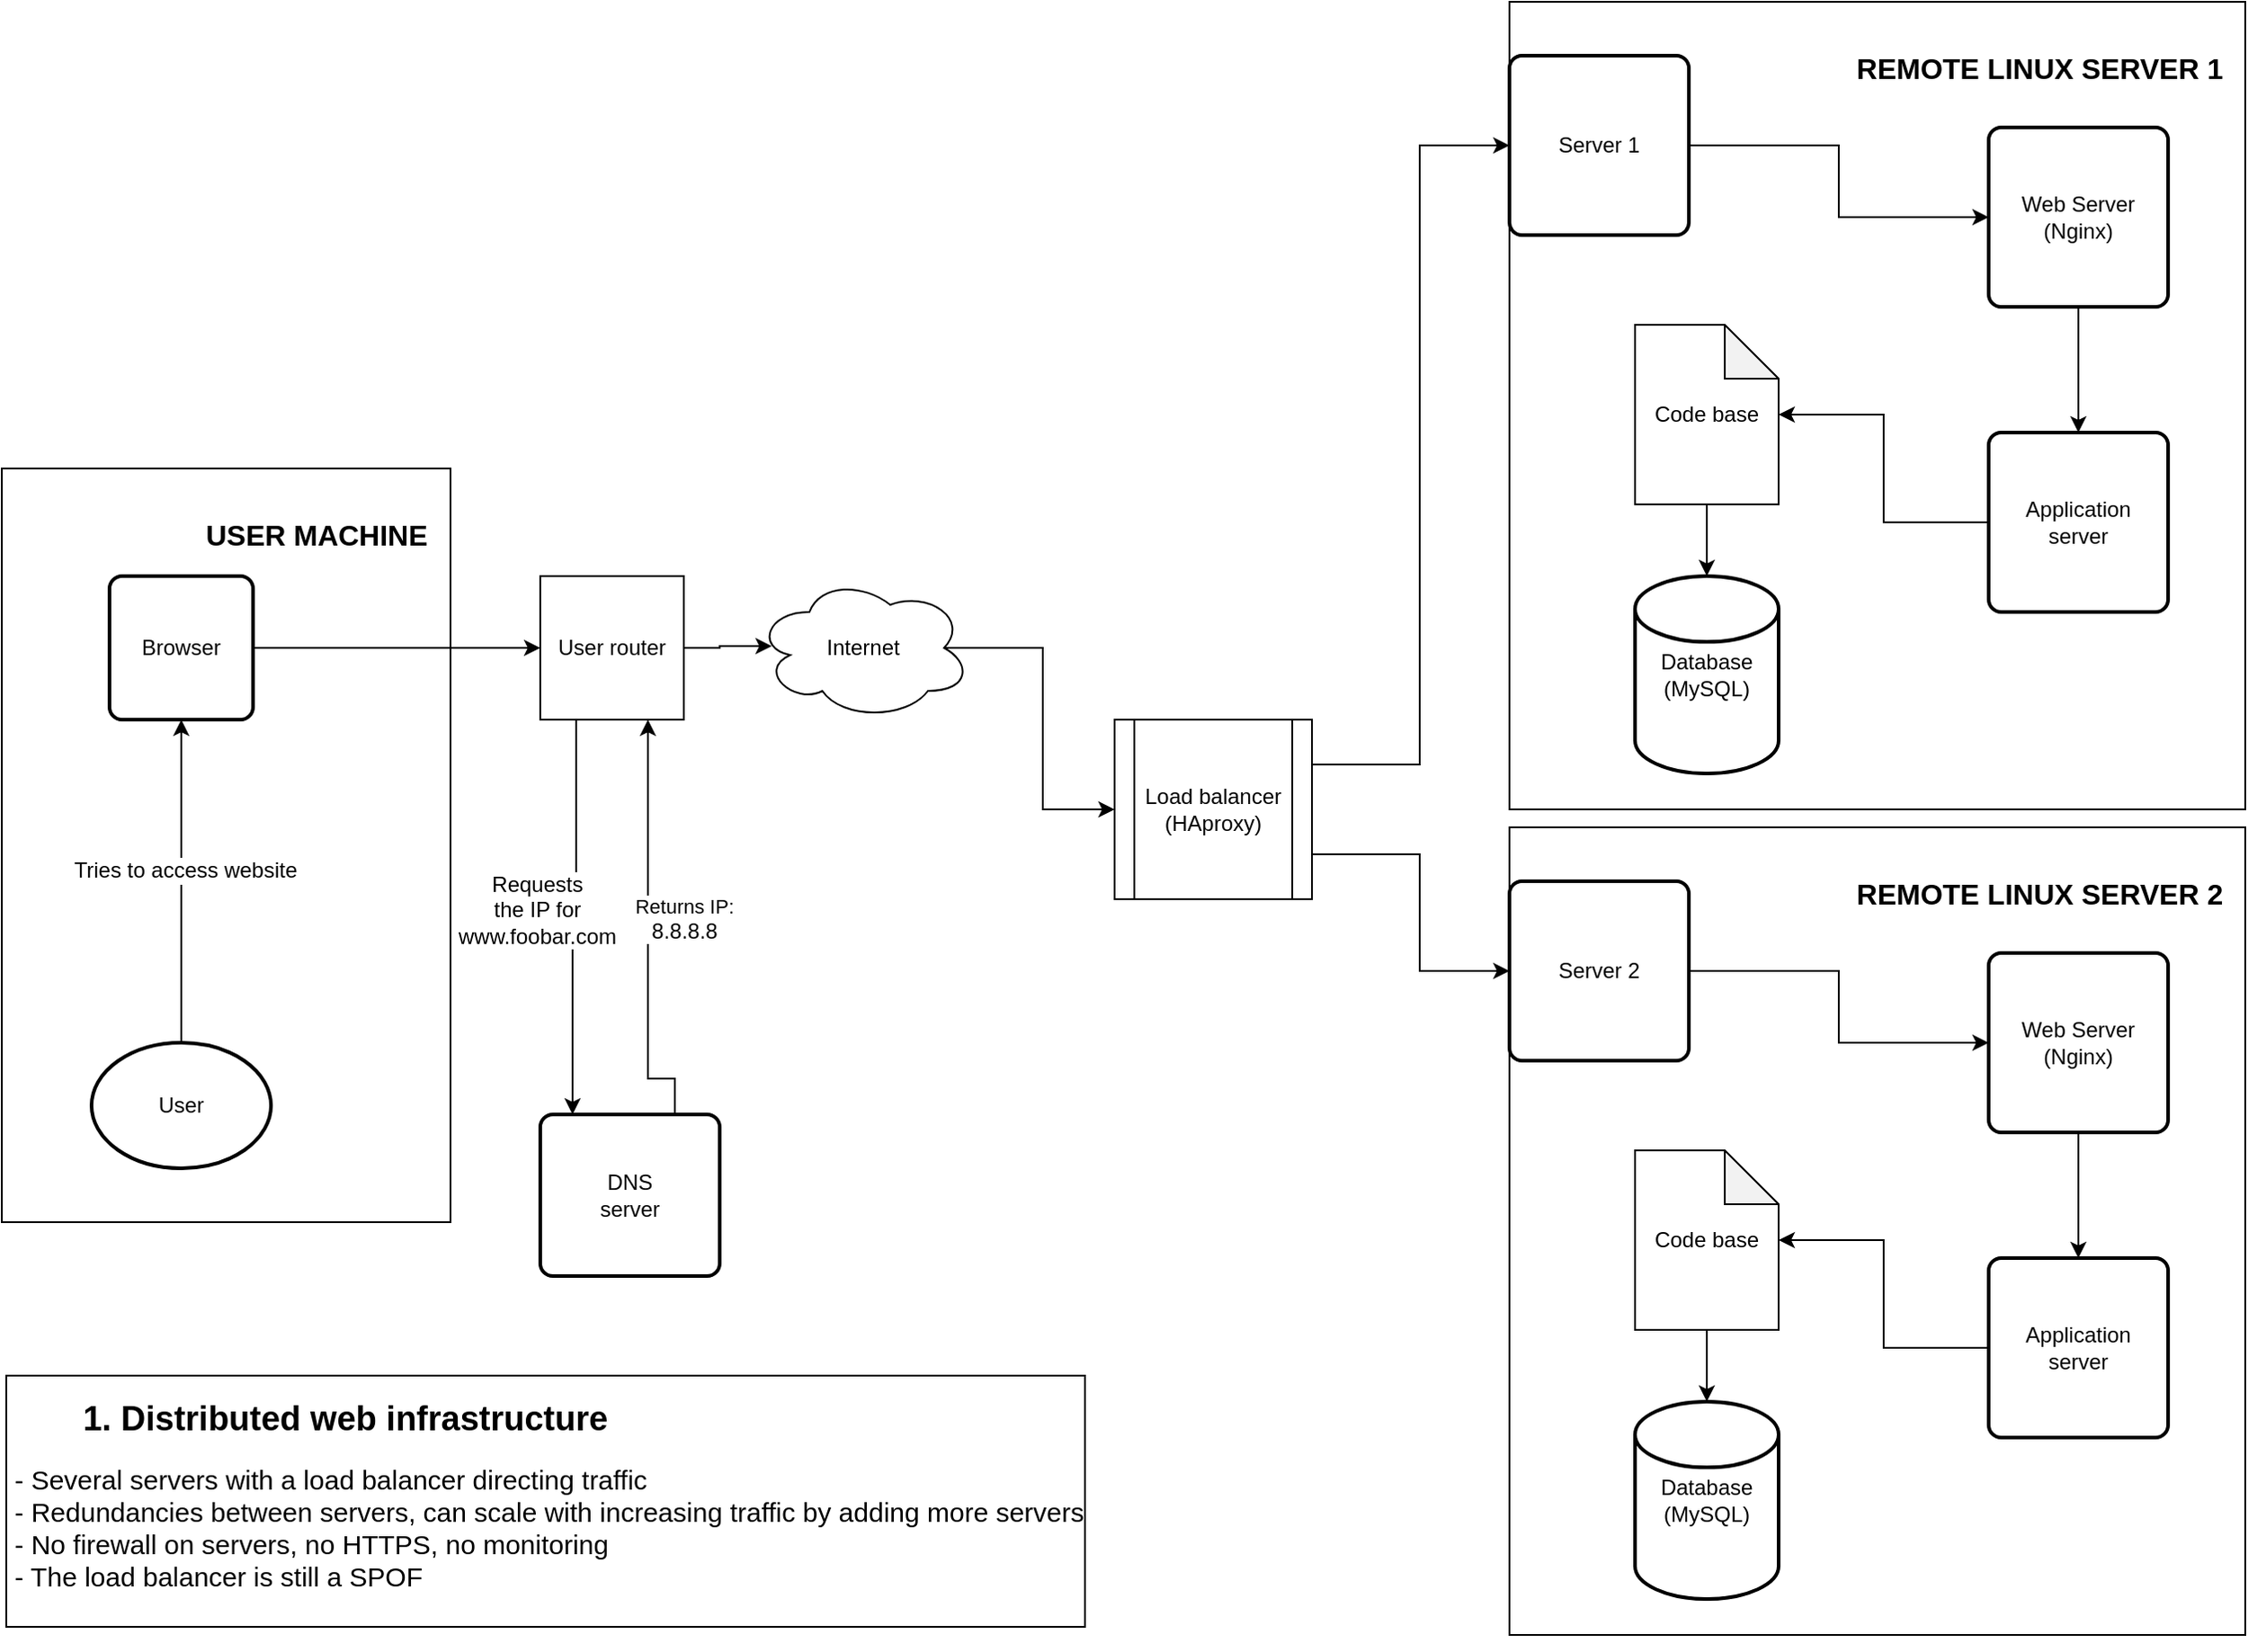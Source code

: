 <mxfile version="22.0.8" type="device">
  <diagram name="Page-1" id="u9EmTm14aIS3WBHgXmOk">
    <mxGraphModel dx="2514" dy="892" grid="1" gridSize="10" guides="1" tooltips="1" connect="1" arrows="1" fold="1" page="1" pageScale="1" pageWidth="827" pageHeight="1169" math="0" shadow="0">
      <root>
        <mxCell id="0" />
        <mxCell id="1" parent="0" />
        <mxCell id="5rb6dhZWjBb2u9iBjQLc-49" value="" style="rounded=0;whiteSpace=wrap;html=1;fillColor=none;" parent="1" vertex="1">
          <mxGeometry x="560" y="20" width="410" height="450" as="geometry" />
        </mxCell>
        <mxCell id="5rb6dhZWjBb2u9iBjQLc-1" value="Database&lt;br&gt;(MySQL)" style="strokeWidth=2;html=1;shape=mxgraph.flowchart.database;whiteSpace=wrap;" parent="1" vertex="1">
          <mxGeometry x="630" y="340" width="80" height="110" as="geometry" />
        </mxCell>
        <mxCell id="Ie-OfRQaVs06B5CcUwJW-15" style="edgeStyle=orthogonalEdgeStyle;rounded=0;orthogonalLoop=1;jettySize=auto;html=1;exitX=0.875;exitY=0.5;exitDx=0;exitDy=0;exitPerimeter=0;entryX=0;entryY=0.5;entryDx=0;entryDy=0;" edge="1" parent="1" source="5rb6dhZWjBb2u9iBjQLc-2" target="5rb6dhZWjBb2u9iBjQLc-60">
          <mxGeometry relative="1" as="geometry" />
        </mxCell>
        <mxCell id="5rb6dhZWjBb2u9iBjQLc-2" value="Internet" style="ellipse;shape=cloud;whiteSpace=wrap;html=1;" parent="1" vertex="1">
          <mxGeometry x="140" y="340" width="120" height="80" as="geometry" />
        </mxCell>
        <mxCell id="Ie-OfRQaVs06B5CcUwJW-7" style="edgeStyle=orthogonalEdgeStyle;rounded=0;orthogonalLoop=1;jettySize=auto;html=1;exitX=0;exitY=0.5;exitDx=0;exitDy=0;" edge="1" parent="1" source="5rb6dhZWjBb2u9iBjQLc-4" target="5rb6dhZWjBb2u9iBjQLc-31">
          <mxGeometry relative="1" as="geometry" />
        </mxCell>
        <mxCell id="5rb6dhZWjBb2u9iBjQLc-4" value="Application&lt;br&gt;server" style="rounded=1;whiteSpace=wrap;html=1;absoluteArcSize=1;arcSize=14;strokeWidth=2;" parent="1" vertex="1">
          <mxGeometry x="827" y="260" width="100" height="100" as="geometry" />
        </mxCell>
        <mxCell id="5rb6dhZWjBb2u9iBjQLc-27" style="edgeStyle=orthogonalEdgeStyle;rounded=0;orthogonalLoop=1;jettySize=auto;html=1;exitX=0.5;exitY=1;exitDx=0;exitDy=0;entryX=0.5;entryY=0;entryDx=0;entryDy=0;" parent="1" source="5rb6dhZWjBb2u9iBjQLc-6" target="5rb6dhZWjBb2u9iBjQLc-4" edge="1">
          <mxGeometry relative="1" as="geometry" />
        </mxCell>
        <mxCell id="5rb6dhZWjBb2u9iBjQLc-6" value="Web&amp;nbsp;Server&lt;br&gt;(Nginx)" style="rounded=1;whiteSpace=wrap;html=1;absoluteArcSize=1;arcSize=14;strokeWidth=2;" parent="1" vertex="1">
          <mxGeometry x="827" y="90" width="100" height="100" as="geometry" />
        </mxCell>
        <mxCell id="5rb6dhZWjBb2u9iBjQLc-34" style="edgeStyle=orthogonalEdgeStyle;rounded=0;orthogonalLoop=1;jettySize=auto;html=1;exitX=1;exitY=0.5;exitDx=0;exitDy=0;entryX=0;entryY=0.5;entryDx=0;entryDy=0;" parent="1" source="5rb6dhZWjBb2u9iBjQLc-8" target="5rb6dhZWjBb2u9iBjQLc-17" edge="1">
          <mxGeometry relative="1" as="geometry" />
        </mxCell>
        <mxCell id="5rb6dhZWjBb2u9iBjQLc-8" value="Browser" style="rounded=1;whiteSpace=wrap;html=1;absoluteArcSize=1;arcSize=14;strokeWidth=2;" parent="1" vertex="1">
          <mxGeometry x="-220" y="340" width="80" height="80" as="geometry" />
        </mxCell>
        <mxCell id="5rb6dhZWjBb2u9iBjQLc-43" style="edgeStyle=orthogonalEdgeStyle;rounded=0;orthogonalLoop=1;jettySize=auto;html=1;exitX=0.75;exitY=0;exitDx=0;exitDy=0;entryX=0.75;entryY=1;entryDx=0;entryDy=0;" parent="1" source="5rb6dhZWjBb2u9iBjQLc-13" target="5rb6dhZWjBb2u9iBjQLc-17" edge="1">
          <mxGeometry relative="1" as="geometry">
            <Array as="points">
              <mxPoint x="80" y="620" />
            </Array>
          </mxGeometry>
        </mxCell>
        <mxCell id="5rb6dhZWjBb2u9iBjQLc-44" value="Returns IP:&lt;br style=&quot;border-color: var(--border-color); font-size: 12px;&quot;&gt;&lt;span style=&quot;font-size: 12px;&quot;&gt;8.8.8.8&lt;/span&gt;" style="edgeLabel;html=1;align=center;verticalAlign=middle;resizable=0;points=[];" parent="5rb6dhZWjBb2u9iBjQLc-43" vertex="1" connectable="0">
          <mxGeometry x="-0.06" y="1" relative="1" as="geometry">
            <mxPoint x="21" y="-14" as="offset" />
          </mxGeometry>
        </mxCell>
        <mxCell id="5rb6dhZWjBb2u9iBjQLc-13" value="DNS&lt;br&gt;server" style="rounded=1;whiteSpace=wrap;html=1;absoluteArcSize=1;arcSize=14;strokeWidth=2;" parent="1" vertex="1">
          <mxGeometry x="20" y="640" width="100" height="90" as="geometry" />
        </mxCell>
        <mxCell id="5rb6dhZWjBb2u9iBjQLc-20" style="edgeStyle=orthogonalEdgeStyle;rounded=0;orthogonalLoop=1;jettySize=auto;html=1;exitX=0.25;exitY=1;exitDx=0;exitDy=0;entryX=0.18;entryY=0;entryDx=0;entryDy=0;entryPerimeter=0;" parent="1" source="5rb6dhZWjBb2u9iBjQLc-17" target="5rb6dhZWjBb2u9iBjQLc-13" edge="1">
          <mxGeometry relative="1" as="geometry">
            <mxPoint x="40" y="610" as="targetPoint" />
            <Array as="points">
              <mxPoint x="40" y="525" />
              <mxPoint x="38" y="525" />
            </Array>
          </mxGeometry>
        </mxCell>
        <mxCell id="5rb6dhZWjBb2u9iBjQLc-23" value="&lt;font style=&quot;font-size: 12px;&quot;&gt;Requests&lt;br&gt;the IP for&lt;br&gt;www.foobar.com&lt;/font&gt;" style="edgeLabel;html=1;align=center;verticalAlign=middle;resizable=0;points=[];" parent="5rb6dhZWjBb2u9iBjQLc-20" vertex="1" connectable="0">
          <mxGeometry x="0.022" y="-2" relative="1" as="geometry">
            <mxPoint x="-18" y="-6" as="offset" />
          </mxGeometry>
        </mxCell>
        <mxCell id="5rb6dhZWjBb2u9iBjQLc-25" style="edgeStyle=orthogonalEdgeStyle;rounded=0;orthogonalLoop=1;jettySize=auto;html=1;exitX=1;exitY=0.5;exitDx=0;exitDy=0;entryX=0.075;entryY=0.488;entryDx=0;entryDy=0;entryPerimeter=0;" parent="1" source="5rb6dhZWjBb2u9iBjQLc-17" target="5rb6dhZWjBb2u9iBjQLc-2" edge="1">
          <mxGeometry relative="1" as="geometry">
            <mxPoint x="130" y="420" as="targetPoint" />
          </mxGeometry>
        </mxCell>
        <mxCell id="5rb6dhZWjBb2u9iBjQLc-17" value="User router" style="whiteSpace=wrap;html=1;aspect=fixed;" parent="1" vertex="1">
          <mxGeometry x="20" y="340" width="80" height="80" as="geometry" />
        </mxCell>
        <mxCell id="5rb6dhZWjBb2u9iBjQLc-33" style="edgeStyle=orthogonalEdgeStyle;rounded=0;orthogonalLoop=1;jettySize=auto;html=1;exitX=0.5;exitY=1;exitDx=0;exitDy=0;exitPerimeter=0;entryX=0.5;entryY=0;entryDx=0;entryDy=0;entryPerimeter=0;" parent="1" source="5rb6dhZWjBb2u9iBjQLc-31" target="5rb6dhZWjBb2u9iBjQLc-1" edge="1">
          <mxGeometry relative="1" as="geometry" />
        </mxCell>
        <mxCell id="5rb6dhZWjBb2u9iBjQLc-31" value="Code base" style="shape=note;whiteSpace=wrap;html=1;backgroundOutline=1;darkOpacity=0.05;" parent="1" vertex="1">
          <mxGeometry x="630" y="200" width="80" height="100" as="geometry" />
        </mxCell>
        <mxCell id="Ie-OfRQaVs06B5CcUwJW-16" style="edgeStyle=orthogonalEdgeStyle;rounded=0;orthogonalLoop=1;jettySize=auto;html=1;exitX=1;exitY=0.5;exitDx=0;exitDy=0;" edge="1" parent="1" source="5rb6dhZWjBb2u9iBjQLc-35" target="5rb6dhZWjBb2u9iBjQLc-6">
          <mxGeometry relative="1" as="geometry" />
        </mxCell>
        <mxCell id="5rb6dhZWjBb2u9iBjQLc-35" value="Server 1" style="rounded=1;whiteSpace=wrap;html=1;absoluteArcSize=1;arcSize=14;strokeWidth=2;" parent="1" vertex="1">
          <mxGeometry x="560" y="50" width="100" height="100" as="geometry" />
        </mxCell>
        <mxCell id="5rb6dhZWjBb2u9iBjQLc-41" style="edgeStyle=orthogonalEdgeStyle;rounded=0;orthogonalLoop=1;jettySize=auto;html=1;exitX=0.5;exitY=0;exitDx=0;exitDy=0;exitPerimeter=0;entryX=0.5;entryY=1;entryDx=0;entryDy=0;" parent="1" source="5rb6dhZWjBb2u9iBjQLc-40" target="5rb6dhZWjBb2u9iBjQLc-8" edge="1">
          <mxGeometry relative="1" as="geometry" />
        </mxCell>
        <mxCell id="5rb6dhZWjBb2u9iBjQLc-42" value="&lt;font style=&quot;font-size: 12px;&quot;&gt;Tries to access website&lt;/font&gt;" style="edgeLabel;html=1;align=center;verticalAlign=middle;resizable=0;points=[];" parent="5rb6dhZWjBb2u9iBjQLc-41" vertex="1" connectable="0">
          <mxGeometry x="0.071" y="-2" relative="1" as="geometry">
            <mxPoint as="offset" />
          </mxGeometry>
        </mxCell>
        <mxCell id="5rb6dhZWjBb2u9iBjQLc-40" value="User" style="strokeWidth=2;html=1;shape=mxgraph.flowchart.start_1;whiteSpace=wrap;" parent="1" vertex="1">
          <mxGeometry x="-230" y="600" width="100" height="70" as="geometry" />
        </mxCell>
        <mxCell id="5rb6dhZWjBb2u9iBjQLc-47" value="&lt;h1 style=&quot;font-size: 19px;&quot;&gt;&lt;span style=&quot;&quot;&gt;&lt;span style=&quot;white-space: pre;&quot;&gt;&#x9;&lt;/span&gt;1. D&lt;/span&gt;istributed web infrastructure&lt;/h1&gt;&lt;div style=&quot;&quot;&gt;&lt;span style=&quot;font-size: 15px;&quot;&gt;&amp;nbsp;- Several servers with a load balancer directing traffic&lt;/span&gt;&lt;/div&gt;&lt;div style=&quot;&quot;&gt;&lt;span style=&quot;font-size: 15px;&quot;&gt;&amp;nbsp;- Redundancies between servers, can scale with increasing traffic by adding more servers&lt;/span&gt;&lt;/div&gt;&lt;div style=&quot;&quot;&gt;&lt;span style=&quot;font-size: 15px;&quot;&gt;&amp;nbsp;- No firewall on servers, no HTTPS, no monitoring&lt;/span&gt;&lt;/div&gt;&lt;div style=&quot;&quot;&gt;&lt;span style=&quot;font-size: 15px;&quot;&gt;&amp;nbsp;- The load balancer is still a SPOF&lt;/span&gt;&lt;/div&gt;&lt;div style=&quot;&quot;&gt;&lt;span style=&quot;font-size: 15px;&quot;&gt;&lt;br&gt;&lt;/span&gt;&lt;/div&gt;" style="text;html=1;align=left;verticalAlign=middle;resizable=0;points=[];autosize=1;labelBackgroundColor=default;labelBorderColor=default;strokeWidth=1;rounded=0;spacing=2;" parent="1" vertex="1">
          <mxGeometry x="-280" y="780" width="620" height="150" as="geometry" />
        </mxCell>
        <mxCell id="5rb6dhZWjBb2u9iBjQLc-50" value="&lt;h1&gt;&lt;font style=&quot;font-size: 16px;&quot;&gt;&lt;b&gt;REMOTE LINUX SERVER 1&lt;/b&gt;&lt;/font&gt;&lt;/h1&gt;" style="text;html=1;align=center;verticalAlign=middle;resizable=0;points=[];autosize=1;strokeColor=none;fillColor=none;" parent="1" vertex="1">
          <mxGeometry x="740" y="20" width="230" height="70" as="geometry" />
        </mxCell>
        <mxCell id="5rb6dhZWjBb2u9iBjQLc-51" value="" style="rounded=0;whiteSpace=wrap;html=1;fillColor=none;" parent="1" vertex="1">
          <mxGeometry x="-280" y="280" width="250" height="420" as="geometry" />
        </mxCell>
        <mxCell id="5rb6dhZWjBb2u9iBjQLc-52" value="&lt;h1&gt;&lt;font style=&quot;font-size: 16px;&quot;&gt;&lt;b&gt;USER MACHINE&lt;/b&gt;&lt;/font&gt;&lt;/h1&gt;" style="text;html=1;align=center;verticalAlign=middle;resizable=0;points=[];autosize=1;strokeColor=none;fillColor=none;" parent="1" vertex="1">
          <mxGeometry x="-180" y="280" width="150" height="70" as="geometry" />
        </mxCell>
        <mxCell id="Ie-OfRQaVs06B5CcUwJW-8" style="edgeStyle=orthogonalEdgeStyle;rounded=0;orthogonalLoop=1;jettySize=auto;html=1;exitX=1;exitY=0.25;exitDx=0;exitDy=0;entryX=0;entryY=0.5;entryDx=0;entryDy=0;" edge="1" parent="1" source="5rb6dhZWjBb2u9iBjQLc-60" target="5rb6dhZWjBb2u9iBjQLc-35">
          <mxGeometry relative="1" as="geometry">
            <Array as="points">
              <mxPoint x="510" y="445" />
              <mxPoint x="510" y="100" />
            </Array>
          </mxGeometry>
        </mxCell>
        <mxCell id="Ie-OfRQaVs06B5CcUwJW-29" style="edgeStyle=orthogonalEdgeStyle;rounded=0;orthogonalLoop=1;jettySize=auto;html=1;exitX=1;exitY=0.75;exitDx=0;exitDy=0;entryX=0;entryY=0.5;entryDx=0;entryDy=0;" edge="1" parent="1" source="5rb6dhZWjBb2u9iBjQLc-60" target="Ie-OfRQaVs06B5CcUwJW-26">
          <mxGeometry relative="1" as="geometry">
            <Array as="points">
              <mxPoint x="510" y="495" />
              <mxPoint x="510" y="560" />
            </Array>
          </mxGeometry>
        </mxCell>
        <mxCell id="5rb6dhZWjBb2u9iBjQLc-60" value="Load balancer&lt;br&gt;(HAproxy)" style="shape=process;whiteSpace=wrap;html=1;backgroundOutline=1;" parent="1" vertex="1">
          <mxGeometry x="340" y="420" width="110" height="100" as="geometry" />
        </mxCell>
        <mxCell id="Ie-OfRQaVs06B5CcUwJW-6" style="edgeStyle=orthogonalEdgeStyle;rounded=0;orthogonalLoop=1;jettySize=auto;html=1;exitX=0.5;exitY=1;exitDx=0;exitDy=0;" edge="1" parent="1" source="5rb6dhZWjBb2u9iBjQLc-49" target="5rb6dhZWjBb2u9iBjQLc-49">
          <mxGeometry relative="1" as="geometry" />
        </mxCell>
        <mxCell id="Ie-OfRQaVs06B5CcUwJW-17" value="" style="rounded=0;whiteSpace=wrap;html=1;fillColor=none;" vertex="1" parent="1">
          <mxGeometry x="560" y="480" width="410" height="450" as="geometry" />
        </mxCell>
        <mxCell id="Ie-OfRQaVs06B5CcUwJW-18" value="Database&lt;br&gt;(MySQL)" style="strokeWidth=2;html=1;shape=mxgraph.flowchart.database;whiteSpace=wrap;" vertex="1" parent="1">
          <mxGeometry x="630" y="800" width="80" height="110" as="geometry" />
        </mxCell>
        <mxCell id="Ie-OfRQaVs06B5CcUwJW-19" style="edgeStyle=orthogonalEdgeStyle;rounded=0;orthogonalLoop=1;jettySize=auto;html=1;exitX=0;exitY=0.5;exitDx=0;exitDy=0;" edge="1" parent="1" source="Ie-OfRQaVs06B5CcUwJW-20" target="Ie-OfRQaVs06B5CcUwJW-24">
          <mxGeometry relative="1" as="geometry" />
        </mxCell>
        <mxCell id="Ie-OfRQaVs06B5CcUwJW-20" value="Application&lt;br&gt;server" style="rounded=1;whiteSpace=wrap;html=1;absoluteArcSize=1;arcSize=14;strokeWidth=2;" vertex="1" parent="1">
          <mxGeometry x="827" y="720" width="100" height="100" as="geometry" />
        </mxCell>
        <mxCell id="Ie-OfRQaVs06B5CcUwJW-21" style="edgeStyle=orthogonalEdgeStyle;rounded=0;orthogonalLoop=1;jettySize=auto;html=1;exitX=0.5;exitY=1;exitDx=0;exitDy=0;entryX=0.5;entryY=0;entryDx=0;entryDy=0;" edge="1" parent="1" source="Ie-OfRQaVs06B5CcUwJW-22" target="Ie-OfRQaVs06B5CcUwJW-20">
          <mxGeometry relative="1" as="geometry" />
        </mxCell>
        <mxCell id="Ie-OfRQaVs06B5CcUwJW-22" value="Web&amp;nbsp;Server&lt;br&gt;(Nginx)" style="rounded=1;whiteSpace=wrap;html=1;absoluteArcSize=1;arcSize=14;strokeWidth=2;" vertex="1" parent="1">
          <mxGeometry x="827" y="550" width="100" height="100" as="geometry" />
        </mxCell>
        <mxCell id="Ie-OfRQaVs06B5CcUwJW-23" style="edgeStyle=orthogonalEdgeStyle;rounded=0;orthogonalLoop=1;jettySize=auto;html=1;exitX=0.5;exitY=1;exitDx=0;exitDy=0;exitPerimeter=0;entryX=0.5;entryY=0;entryDx=0;entryDy=0;entryPerimeter=0;" edge="1" parent="1" source="Ie-OfRQaVs06B5CcUwJW-24" target="Ie-OfRQaVs06B5CcUwJW-18">
          <mxGeometry relative="1" as="geometry" />
        </mxCell>
        <mxCell id="Ie-OfRQaVs06B5CcUwJW-24" value="Code base" style="shape=note;whiteSpace=wrap;html=1;backgroundOutline=1;darkOpacity=0.05;" vertex="1" parent="1">
          <mxGeometry x="630" y="660" width="80" height="100" as="geometry" />
        </mxCell>
        <mxCell id="Ie-OfRQaVs06B5CcUwJW-25" style="edgeStyle=orthogonalEdgeStyle;rounded=0;orthogonalLoop=1;jettySize=auto;html=1;exitX=1;exitY=0.5;exitDx=0;exitDy=0;" edge="1" parent="1" source="Ie-OfRQaVs06B5CcUwJW-26" target="Ie-OfRQaVs06B5CcUwJW-22">
          <mxGeometry relative="1" as="geometry" />
        </mxCell>
        <mxCell id="Ie-OfRQaVs06B5CcUwJW-26" value="Server 2" style="rounded=1;whiteSpace=wrap;html=1;absoluteArcSize=1;arcSize=14;strokeWidth=2;" vertex="1" parent="1">
          <mxGeometry x="560" y="510" width="100" height="100" as="geometry" />
        </mxCell>
        <mxCell id="Ie-OfRQaVs06B5CcUwJW-27" value="&lt;h1&gt;&lt;font style=&quot;font-size: 16px;&quot;&gt;&lt;b&gt;REMOTE LINUX SERVER 2&lt;/b&gt;&lt;/font&gt;&lt;/h1&gt;" style="text;html=1;align=center;verticalAlign=middle;resizable=0;points=[];autosize=1;strokeColor=none;fillColor=none;" vertex="1" parent="1">
          <mxGeometry x="740" y="480" width="230" height="70" as="geometry" />
        </mxCell>
        <mxCell id="Ie-OfRQaVs06B5CcUwJW-28" style="edgeStyle=orthogonalEdgeStyle;rounded=0;orthogonalLoop=1;jettySize=auto;html=1;exitX=0.5;exitY=1;exitDx=0;exitDy=0;" edge="1" parent="1" source="Ie-OfRQaVs06B5CcUwJW-17" target="Ie-OfRQaVs06B5CcUwJW-17">
          <mxGeometry relative="1" as="geometry" />
        </mxCell>
      </root>
    </mxGraphModel>
  </diagram>
</mxfile>
